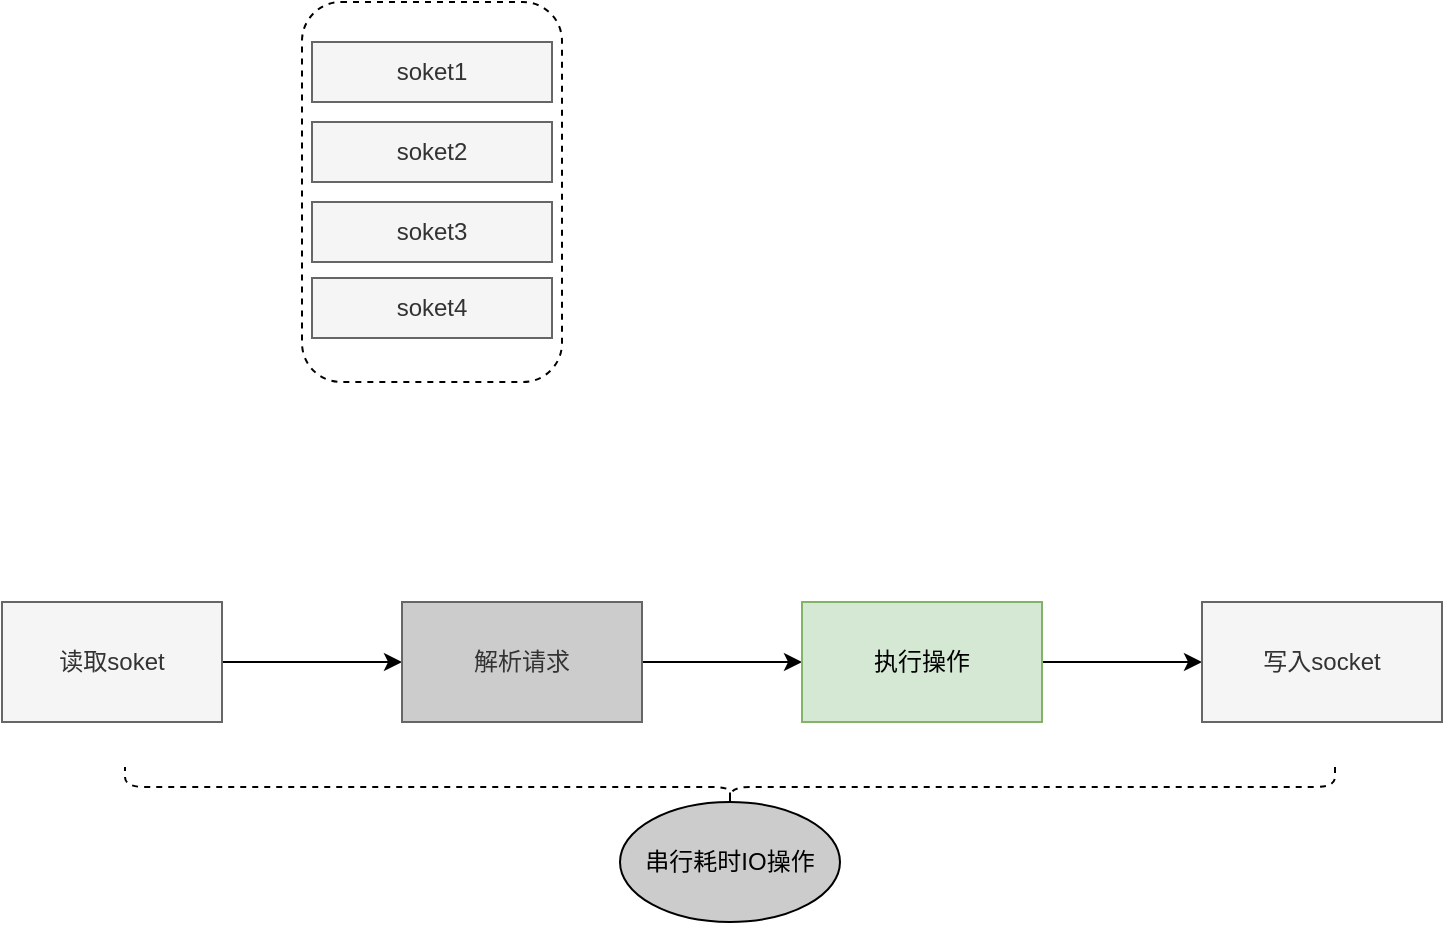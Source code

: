 <mxfile version="20.6.1" type="github">
  <diagram id="KV-nOTaDP4s8WVsdAU5d" name="Page-1">
    <mxGraphModel dx="813" dy="634" grid="1" gridSize="10" guides="1" tooltips="1" connect="1" arrows="1" fold="1" page="1" pageScale="1" pageWidth="827" pageHeight="1169" math="0" shadow="0">
      <root>
        <mxCell id="0" />
        <mxCell id="1" parent="0" />
        <mxCell id="WbPpXwkmTqXiC3GP8UkJ-7" value="" style="rounded=1;whiteSpace=wrap;html=1;dashed=1;" vertex="1" parent="1">
          <mxGeometry x="210" y="190" width="130" height="190" as="geometry" />
        </mxCell>
        <mxCell id="WbPpXwkmTqXiC3GP8UkJ-5" value="soket3" style="rounded=0;whiteSpace=wrap;html=1;fillColor=#f5f5f5;fontColor=#333333;strokeColor=#666666;" vertex="1" parent="1">
          <mxGeometry x="215" y="290" width="120" height="30" as="geometry" />
        </mxCell>
        <mxCell id="WbPpXwkmTqXiC3GP8UkJ-6" value="soket4" style="rounded=0;whiteSpace=wrap;html=1;fillColor=#f5f5f5;fontColor=#333333;strokeColor=#666666;" vertex="1" parent="1">
          <mxGeometry x="215" y="328" width="120" height="30" as="geometry" />
        </mxCell>
        <mxCell id="WbPpXwkmTqXiC3GP8UkJ-3" value="soket1" style="rounded=0;whiteSpace=wrap;html=1;fillColor=#f5f5f5;fontColor=#333333;strokeColor=#666666;" vertex="1" parent="1">
          <mxGeometry x="215" y="210" width="120" height="30" as="geometry" />
        </mxCell>
        <mxCell id="WbPpXwkmTqXiC3GP8UkJ-4" value="soket2" style="rounded=0;whiteSpace=wrap;html=1;fillColor=#f5f5f5;fontColor=#333333;strokeColor=#666666;" vertex="1" parent="1">
          <mxGeometry x="215" y="250" width="120" height="30" as="geometry" />
        </mxCell>
        <mxCell id="WbPpXwkmTqXiC3GP8UkJ-10" value="" style="edgeStyle=orthogonalEdgeStyle;rounded=0;orthogonalLoop=1;jettySize=auto;html=1;" edge="1" parent="1" source="WbPpXwkmTqXiC3GP8UkJ-8" target="WbPpXwkmTqXiC3GP8UkJ-9">
          <mxGeometry relative="1" as="geometry" />
        </mxCell>
        <mxCell id="WbPpXwkmTqXiC3GP8UkJ-8" value="读取soket" style="rounded=0;whiteSpace=wrap;html=1;fillColor=#f5f5f5;fontColor=#333333;strokeColor=#666666;" vertex="1" parent="1">
          <mxGeometry x="60" y="490" width="110" height="60" as="geometry" />
        </mxCell>
        <mxCell id="WbPpXwkmTqXiC3GP8UkJ-12" value="" style="edgeStyle=orthogonalEdgeStyle;rounded=0;orthogonalLoop=1;jettySize=auto;html=1;" edge="1" parent="1" source="WbPpXwkmTqXiC3GP8UkJ-9" target="WbPpXwkmTqXiC3GP8UkJ-11">
          <mxGeometry relative="1" as="geometry" />
        </mxCell>
        <mxCell id="WbPpXwkmTqXiC3GP8UkJ-9" value="解析请求" style="whiteSpace=wrap;html=1;fillColor=#CCCCCC;strokeColor=#666666;fontColor=#333333;rounded=0;" vertex="1" parent="1">
          <mxGeometry x="260" y="490" width="120" height="60" as="geometry" />
        </mxCell>
        <mxCell id="WbPpXwkmTqXiC3GP8UkJ-14" value="" style="edgeStyle=orthogonalEdgeStyle;rounded=0;orthogonalLoop=1;jettySize=auto;html=1;" edge="1" parent="1" source="WbPpXwkmTqXiC3GP8UkJ-11" target="WbPpXwkmTqXiC3GP8UkJ-13">
          <mxGeometry relative="1" as="geometry" />
        </mxCell>
        <mxCell id="WbPpXwkmTqXiC3GP8UkJ-11" value="执行操作" style="whiteSpace=wrap;html=1;fillColor=#d5e8d4;strokeColor=#82b366;rounded=0;" vertex="1" parent="1">
          <mxGeometry x="460" y="490" width="120" height="60" as="geometry" />
        </mxCell>
        <mxCell id="WbPpXwkmTqXiC3GP8UkJ-13" value="写入socket" style="whiteSpace=wrap;html=1;fillColor=#f5f5f5;strokeColor=#666666;fontColor=#333333;rounded=0;" vertex="1" parent="1">
          <mxGeometry x="660" y="490" width="120" height="60" as="geometry" />
        </mxCell>
        <mxCell id="WbPpXwkmTqXiC3GP8UkJ-17" value="" style="shape=curlyBracket;whiteSpace=wrap;html=1;rounded=1;flipH=1;labelPosition=right;verticalLabelPosition=middle;align=left;verticalAlign=middle;dashed=1;rotation=90;" vertex="1" parent="1">
          <mxGeometry x="414" y="280" width="20" height="605" as="geometry" />
        </mxCell>
        <mxCell id="WbPpXwkmTqXiC3GP8UkJ-21" value="串行耗时IO操作" style="ellipse;whiteSpace=wrap;html=1;fillColor=#CCCCCC;" vertex="1" parent="1">
          <mxGeometry x="369" y="590" width="110" height="60" as="geometry" />
        </mxCell>
      </root>
    </mxGraphModel>
  </diagram>
</mxfile>
